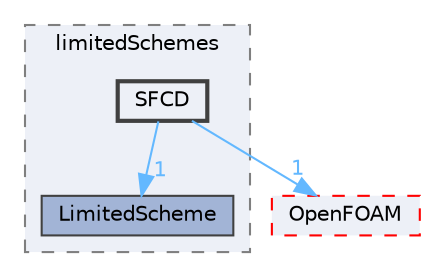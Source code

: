 digraph "src/finiteVolume/interpolation/surfaceInterpolation/limitedSchemes/SFCD"
{
 // LATEX_PDF_SIZE
  bgcolor="transparent";
  edge [fontname=Helvetica,fontsize=10,labelfontname=Helvetica,labelfontsize=10];
  node [fontname=Helvetica,fontsize=10,shape=box,height=0.2,width=0.4];
  compound=true
  subgraph clusterdir_3b094e1ce2b3f641da0071aec2c4e694 {
    graph [ bgcolor="#edf0f7", pencolor="grey50", label="limitedSchemes", fontname=Helvetica,fontsize=10 style="filled,dashed", URL="dir_3b094e1ce2b3f641da0071aec2c4e694.html",tooltip=""]
  dir_f44c3a08494e33395456e53f21ca82c9 [label="LimitedScheme", fillcolor="#a2b4d6", color="grey25", style="filled", URL="dir_f44c3a08494e33395456e53f21ca82c9.html",tooltip=""];
  dir_28e738315946edee8a139a9441db8736 [label="SFCD", fillcolor="#edf0f7", color="grey25", style="filled,bold", URL="dir_28e738315946edee8a139a9441db8736.html",tooltip=""];
  }
  dir_c5473ff19b20e6ec4dfe5c310b3778a8 [label="OpenFOAM", fillcolor="#edf0f7", color="red", style="filled,dashed", URL="dir_c5473ff19b20e6ec4dfe5c310b3778a8.html",tooltip=""];
  dir_28e738315946edee8a139a9441db8736->dir_c5473ff19b20e6ec4dfe5c310b3778a8 [headlabel="1", labeldistance=1.5 headhref="dir_003506_002695.html" href="dir_003506_002695.html" color="steelblue1" fontcolor="steelblue1"];
  dir_28e738315946edee8a139a9441db8736->dir_f44c3a08494e33395456e53f21ca82c9 [headlabel="1", labeldistance=1.5 headhref="dir_003506_002164.html" href="dir_003506_002164.html" color="steelblue1" fontcolor="steelblue1"];
}
